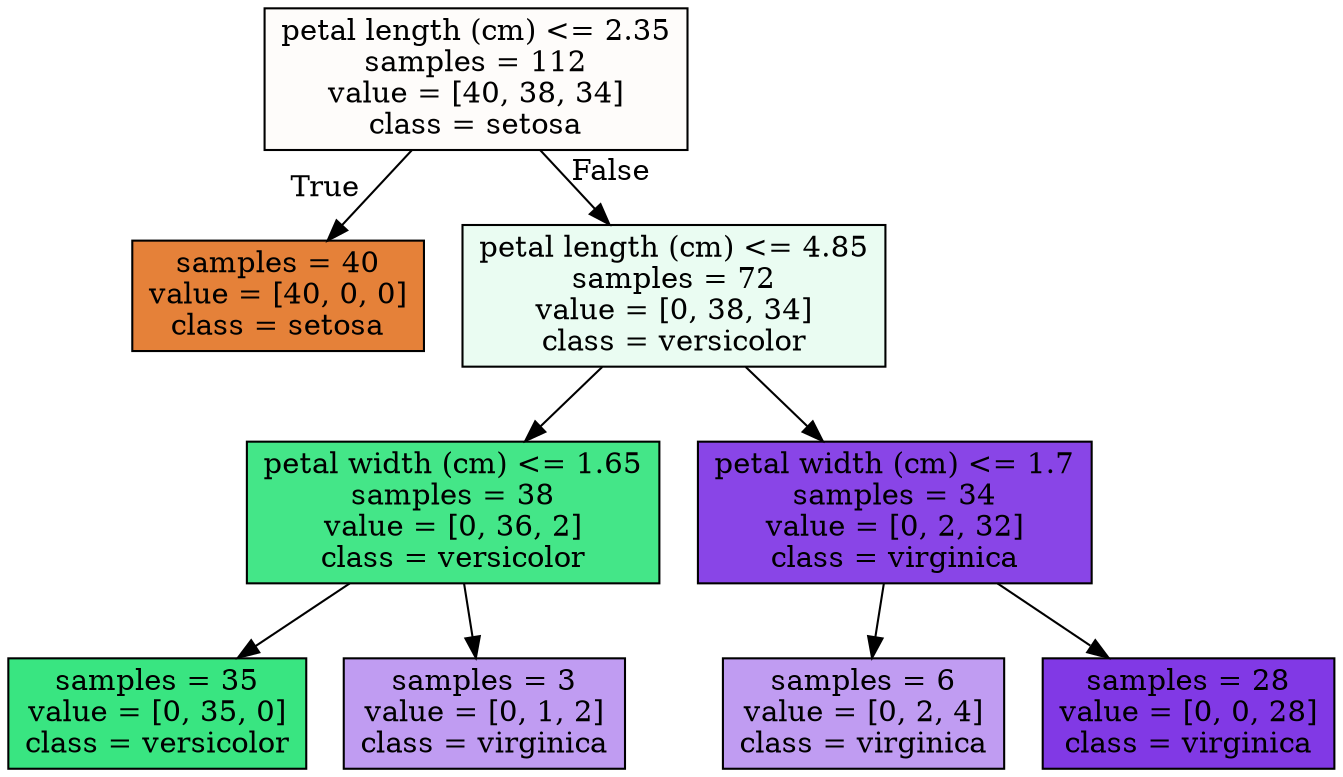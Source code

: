digraph Tree {
node [shape=box, style="filled", color="black"] ;
0 [label="petal length (cm) <= 2.35\nsamples = 112\nvalue = [40, 38, 34]\nclass = setosa", fillcolor="#fefcfa"] ;
1 [label="samples = 40\nvalue = [40, 0, 0]\nclass = setosa", fillcolor="#e58139"] ;
0 -> 1 [labeldistance=2.5, labelangle=45, headlabel="True"] ;
2 [label="petal length (cm) <= 4.85\nsamples = 72\nvalue = [0, 38, 34]\nclass = versicolor", fillcolor="#eafcf2"] ;
0 -> 2 [labeldistance=2.5, labelangle=-45, headlabel="False"] ;
3 [label="petal width (cm) <= 1.65\nsamples = 38\nvalue = [0, 36, 2]\nclass = versicolor", fillcolor="#44e688"] ;
2 -> 3 ;
4 [label="samples = 35\nvalue = [0, 35, 0]\nclass = versicolor", fillcolor="#39e581"] ;
3 -> 4 ;
5 [label="samples = 3\nvalue = [0, 1, 2]\nclass = virginica", fillcolor="#c09cf2"] ;
3 -> 5 ;
6 [label="petal width (cm) <= 1.7\nsamples = 34\nvalue = [0, 2, 32]\nclass = virginica", fillcolor="#8945e7"] ;
2 -> 6 ;
7 [label="samples = 6\nvalue = [0, 2, 4]\nclass = virginica", fillcolor="#c09cf2"] ;
6 -> 7 ;
8 [label="samples = 28\nvalue = [0, 0, 28]\nclass = virginica", fillcolor="#8139e5"] ;
6 -> 8 ;
}